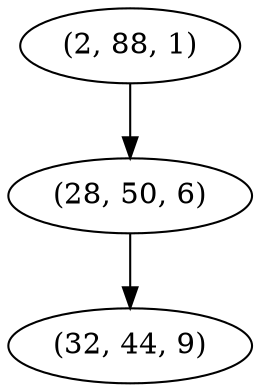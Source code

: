 digraph tree {
    "(2, 88, 1)";
    "(28, 50, 6)";
    "(32, 44, 9)";
    "(2, 88, 1)" -> "(28, 50, 6)";
    "(28, 50, 6)" -> "(32, 44, 9)";
}
